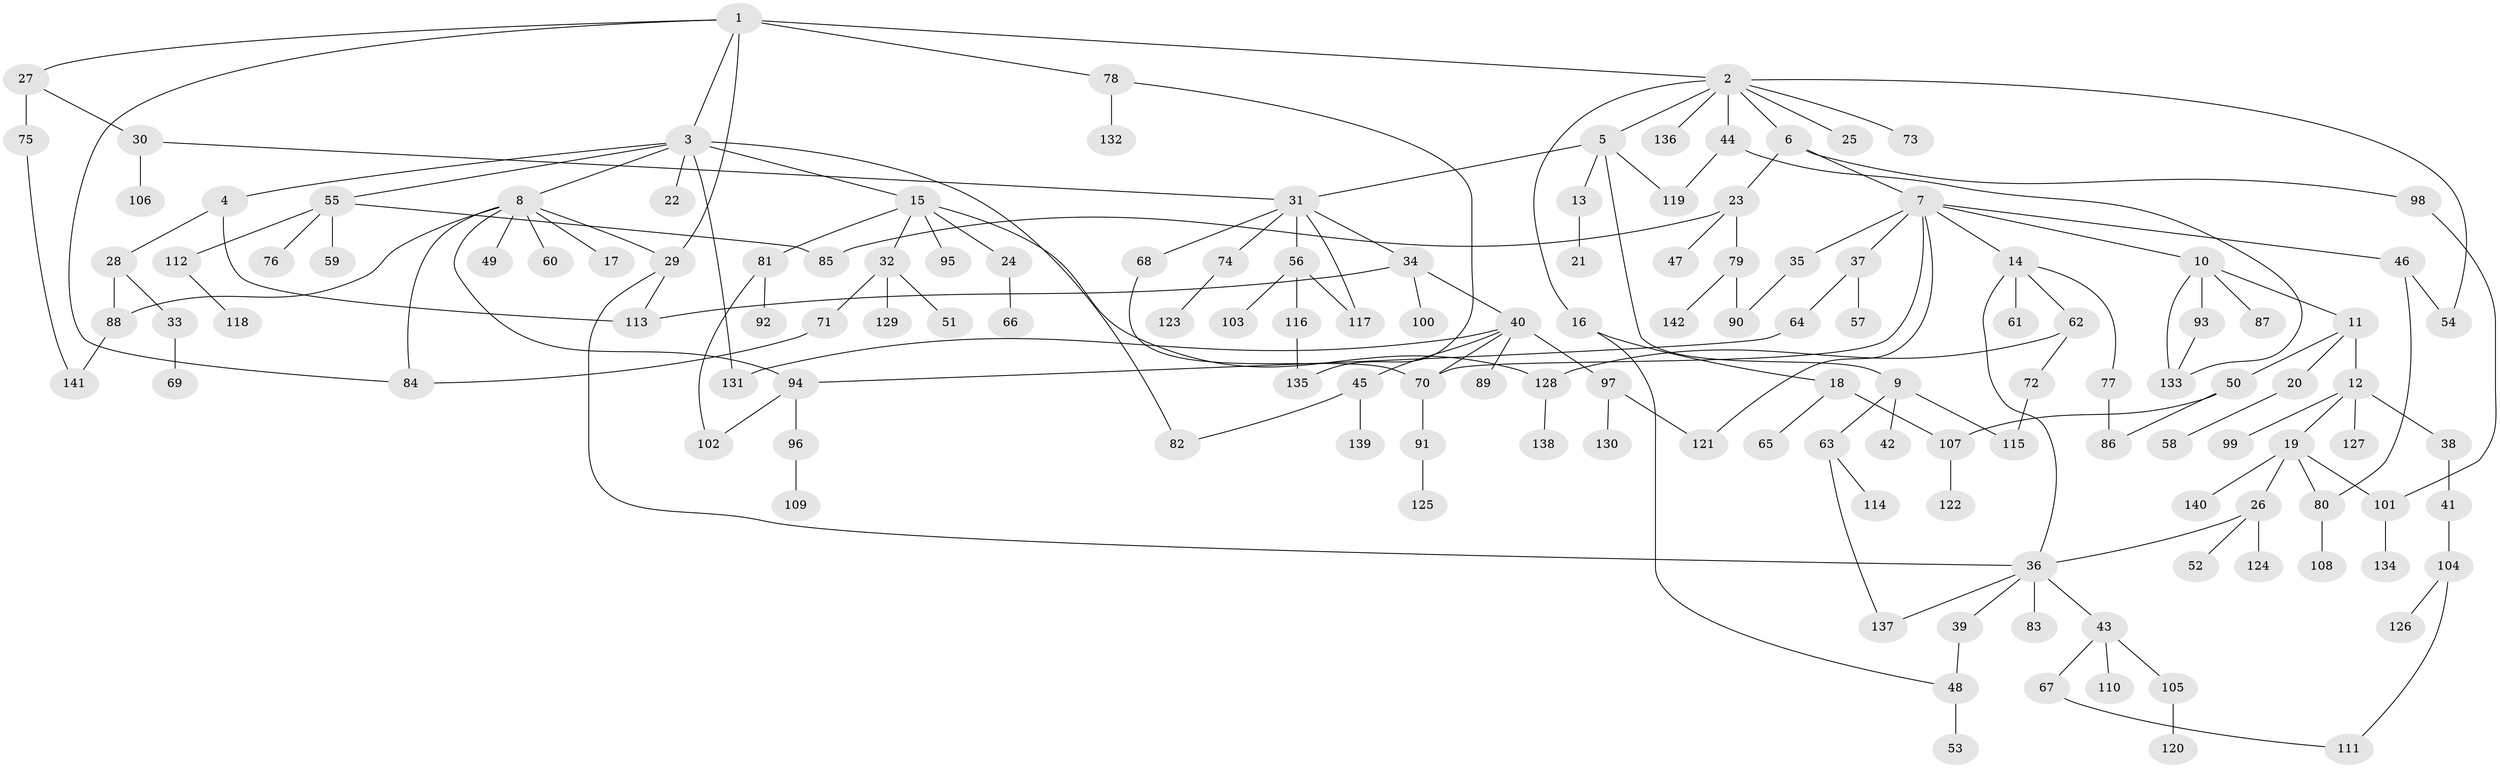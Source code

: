 // coarse degree distribution, {7: 0.04040404040404041, 8: 0.04040404040404041, 4: 0.09090909090909091, 5: 0.04040404040404041, 3: 0.15151515151515152, 6: 0.030303030303030304, 1: 0.3939393939393939, 2: 0.21212121212121213}
// Generated by graph-tools (version 1.1) at 2025/51/02/27/25 19:51:39]
// undirected, 142 vertices, 175 edges
graph export_dot {
graph [start="1"]
  node [color=gray90,style=filled];
  1;
  2;
  3;
  4;
  5;
  6;
  7;
  8;
  9;
  10;
  11;
  12;
  13;
  14;
  15;
  16;
  17;
  18;
  19;
  20;
  21;
  22;
  23;
  24;
  25;
  26;
  27;
  28;
  29;
  30;
  31;
  32;
  33;
  34;
  35;
  36;
  37;
  38;
  39;
  40;
  41;
  42;
  43;
  44;
  45;
  46;
  47;
  48;
  49;
  50;
  51;
  52;
  53;
  54;
  55;
  56;
  57;
  58;
  59;
  60;
  61;
  62;
  63;
  64;
  65;
  66;
  67;
  68;
  69;
  70;
  71;
  72;
  73;
  74;
  75;
  76;
  77;
  78;
  79;
  80;
  81;
  82;
  83;
  84;
  85;
  86;
  87;
  88;
  89;
  90;
  91;
  92;
  93;
  94;
  95;
  96;
  97;
  98;
  99;
  100;
  101;
  102;
  103;
  104;
  105;
  106;
  107;
  108;
  109;
  110;
  111;
  112;
  113;
  114;
  115;
  116;
  117;
  118;
  119;
  120;
  121;
  122;
  123;
  124;
  125;
  126;
  127;
  128;
  129;
  130;
  131;
  132;
  133;
  134;
  135;
  136;
  137;
  138;
  139;
  140;
  141;
  142;
  1 -- 2;
  1 -- 3;
  1 -- 27;
  1 -- 78;
  1 -- 29;
  1 -- 84;
  2 -- 5;
  2 -- 6;
  2 -- 16;
  2 -- 25;
  2 -- 44;
  2 -- 54;
  2 -- 73;
  2 -- 136;
  3 -- 4;
  3 -- 8;
  3 -- 15;
  3 -- 22;
  3 -- 55;
  3 -- 82;
  3 -- 131;
  4 -- 28;
  4 -- 113;
  5 -- 9;
  5 -- 13;
  5 -- 31;
  5 -- 119;
  6 -- 7;
  6 -- 23;
  6 -- 98;
  7 -- 10;
  7 -- 14;
  7 -- 35;
  7 -- 37;
  7 -- 46;
  7 -- 70;
  7 -- 121;
  8 -- 17;
  8 -- 29;
  8 -- 49;
  8 -- 60;
  8 -- 84;
  8 -- 88;
  8 -- 94;
  9 -- 42;
  9 -- 63;
  9 -- 115;
  10 -- 11;
  10 -- 87;
  10 -- 93;
  10 -- 133;
  11 -- 12;
  11 -- 20;
  11 -- 50;
  12 -- 19;
  12 -- 38;
  12 -- 99;
  12 -- 127;
  13 -- 21;
  14 -- 36;
  14 -- 61;
  14 -- 62;
  14 -- 77;
  15 -- 24;
  15 -- 32;
  15 -- 81;
  15 -- 95;
  15 -- 128;
  16 -- 18;
  16 -- 48;
  18 -- 65;
  18 -- 107;
  19 -- 26;
  19 -- 101;
  19 -- 140;
  19 -- 80;
  20 -- 58;
  23 -- 47;
  23 -- 79;
  23 -- 85;
  24 -- 66;
  26 -- 52;
  26 -- 124;
  26 -- 36;
  27 -- 30;
  27 -- 75;
  28 -- 33;
  28 -- 88;
  29 -- 113;
  29 -- 36;
  30 -- 31;
  30 -- 106;
  31 -- 34;
  31 -- 56;
  31 -- 68;
  31 -- 74;
  31 -- 117;
  32 -- 51;
  32 -- 71;
  32 -- 129;
  33 -- 69;
  34 -- 40;
  34 -- 100;
  34 -- 113;
  35 -- 90;
  36 -- 39;
  36 -- 43;
  36 -- 83;
  36 -- 137;
  37 -- 57;
  37 -- 64;
  38 -- 41;
  39 -- 48;
  40 -- 45;
  40 -- 70;
  40 -- 89;
  40 -- 97;
  40 -- 131;
  41 -- 104;
  43 -- 67;
  43 -- 105;
  43 -- 110;
  44 -- 119;
  44 -- 133;
  45 -- 139;
  45 -- 82;
  46 -- 80;
  46 -- 54;
  48 -- 53;
  50 -- 107;
  50 -- 86;
  55 -- 59;
  55 -- 76;
  55 -- 85;
  55 -- 112;
  56 -- 103;
  56 -- 116;
  56 -- 117;
  62 -- 72;
  62 -- 128;
  63 -- 114;
  63 -- 137;
  64 -- 94;
  67 -- 111;
  68 -- 70;
  70 -- 91;
  71 -- 84;
  72 -- 115;
  74 -- 123;
  75 -- 141;
  77 -- 86;
  78 -- 132;
  78 -- 135;
  79 -- 142;
  79 -- 90;
  80 -- 108;
  81 -- 92;
  81 -- 102;
  88 -- 141;
  91 -- 125;
  93 -- 133;
  94 -- 96;
  94 -- 102;
  96 -- 109;
  97 -- 121;
  97 -- 130;
  98 -- 101;
  101 -- 134;
  104 -- 111;
  104 -- 126;
  105 -- 120;
  107 -- 122;
  112 -- 118;
  116 -- 135;
  128 -- 138;
}
